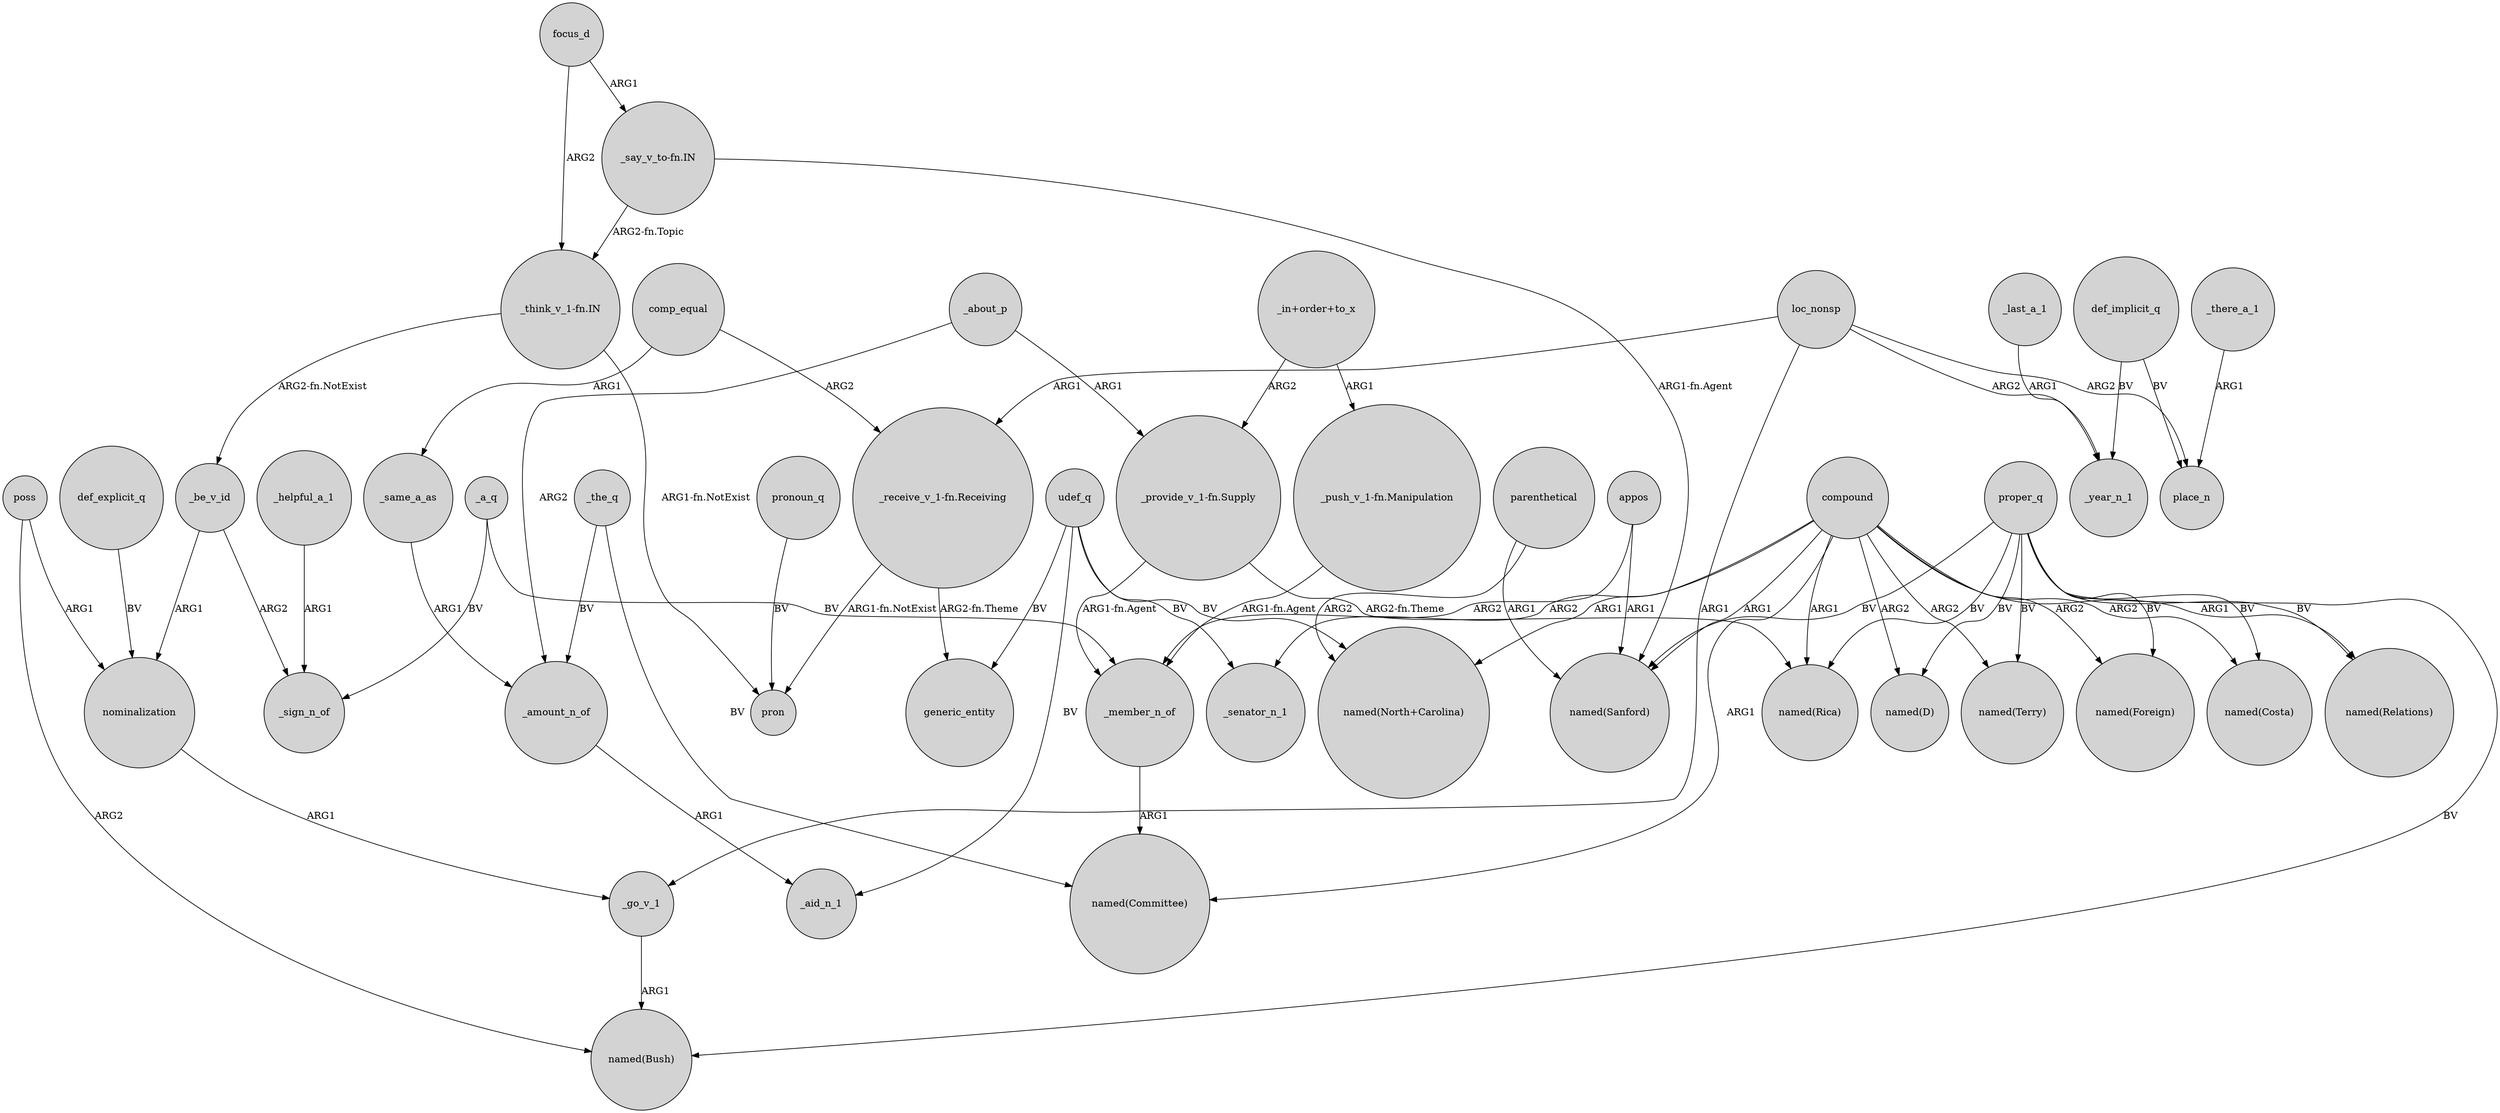 digraph {
	node [shape=circle style=filled]
	udef_q -> _senator_n_1 [label=BV]
	_go_v_1 -> "named(Bush)" [label=ARG1]
	compound -> "named(Foreign)" [label=ARG2]
	compound -> "named(Terry)" [label=ARG2]
	focus_d -> "_think_v_1-fn.IN" [label=ARG2]
	udef_q -> generic_entity [label=BV]
	proper_q -> "named(Foreign)" [label=BV]
	_the_q -> _amount_n_of [label=BV]
	_amount_n_of -> _aid_n_1 [label=ARG1]
	def_implicit_q -> _year_n_1 [label=BV]
	"_think_v_1-fn.IN" -> pron [label="ARG1-fn.NotExist"]
	proper_q -> "named(Costa)" [label=BV]
	_be_v_id -> nominalization [label=ARG1]
	proper_q -> "named(Terry)" [label=BV]
	"_think_v_1-fn.IN" -> _be_v_id [label="ARG2-fn.NotExist"]
	_a_q -> _sign_n_of [label=BV]
	comp_equal -> "_receive_v_1-fn.Receiving" [label=ARG2]
	_about_p -> "_provide_v_1-fn.Supply" [label=ARG1]
	"_receive_v_1-fn.Receiving" -> pron [label="ARG1-fn.NotExist"]
	poss -> "named(Bush)" [label=ARG2]
	"_say_v_to-fn.IN" -> "named(Sanford)" [label="ARG1-fn.Agent"]
	loc_nonsp -> "_receive_v_1-fn.Receiving" [label=ARG1]
	def_implicit_q -> place_n [label=BV]
	"_say_v_to-fn.IN" -> "_think_v_1-fn.IN" [label="ARG2-fn.Topic"]
	_helpful_a_1 -> _sign_n_of [label=ARG1]
	compound -> "named(North+Carolina)" [label=ARG1]
	poss -> nominalization [label=ARG1]
	udef_q -> "named(North+Carolina)" [label=BV]
	pronoun_q -> pron [label=BV]
	comp_equal -> _same_a_as [label=ARG1]
	compound -> "named(Rica)" [label=ARG1]
	compound -> "named(Costa)" [label=ARG2]
	compound -> "named(Relations)" [label=ARG1]
	appos -> "named(Sanford)" [label=ARG1]
	compound -> "named(Sanford)" [label=ARG1]
	compound -> _senator_n_1 [label=ARG2]
	_same_a_as -> _amount_n_of [label=ARG1]
	loc_nonsp -> _year_n_1 [label=ARG2]
	proper_q -> "named(Bush)" [label=BV]
	parenthetical -> "named(Sanford)" [label=ARG1]
	compound -> "named(D)" [label=ARG2]
	_member_n_of -> "named(Committee)" [label=ARG1]
	parenthetical -> "named(North+Carolina)" [label=ARG2]
	proper_q -> "named(Sanford)" [label=BV]
	appos -> _member_n_of [label=ARG2]
	compound -> "named(Committee)" [label=ARG1]
	"_provide_v_1-fn.Supply" -> "named(Rica)" [label="ARG2-fn.Theme"]
	"_push_v_1-fn.Manipulation" -> _member_n_of [label="ARG1-fn.Agent"]
	proper_q -> "named(D)" [label=BV]
	proper_q -> "named(Rica)" [label=BV]
	loc_nonsp -> place_n [label=ARG2]
	proper_q -> "named(Relations)" [label=BV]
	"_provide_v_1-fn.Supply" -> _member_n_of [label="ARG1-fn.Agent"]
	def_explicit_q -> nominalization [label=BV]
	udef_q -> _aid_n_1 [label=BV]
	"_in+order+to_x" -> "_provide_v_1-fn.Supply" [label=ARG2]
	_the_q -> "named(Committee)" [label=BV]
	"_receive_v_1-fn.Receiving" -> generic_entity [label="ARG2-fn.Theme"]
	loc_nonsp -> _go_v_1 [label=ARG1]
	_a_q -> _member_n_of [label=BV]
	"_in+order+to_x" -> "_push_v_1-fn.Manipulation" [label=ARG1]
	_about_p -> _amount_n_of [label=ARG2]
	_there_a_1 -> place_n [label=ARG1]
	_be_v_id -> _sign_n_of [label=ARG2]
	_last_a_1 -> _year_n_1 [label=ARG1]
	focus_d -> "_say_v_to-fn.IN" [label=ARG1]
	nominalization -> _go_v_1 [label=ARG1]
}
